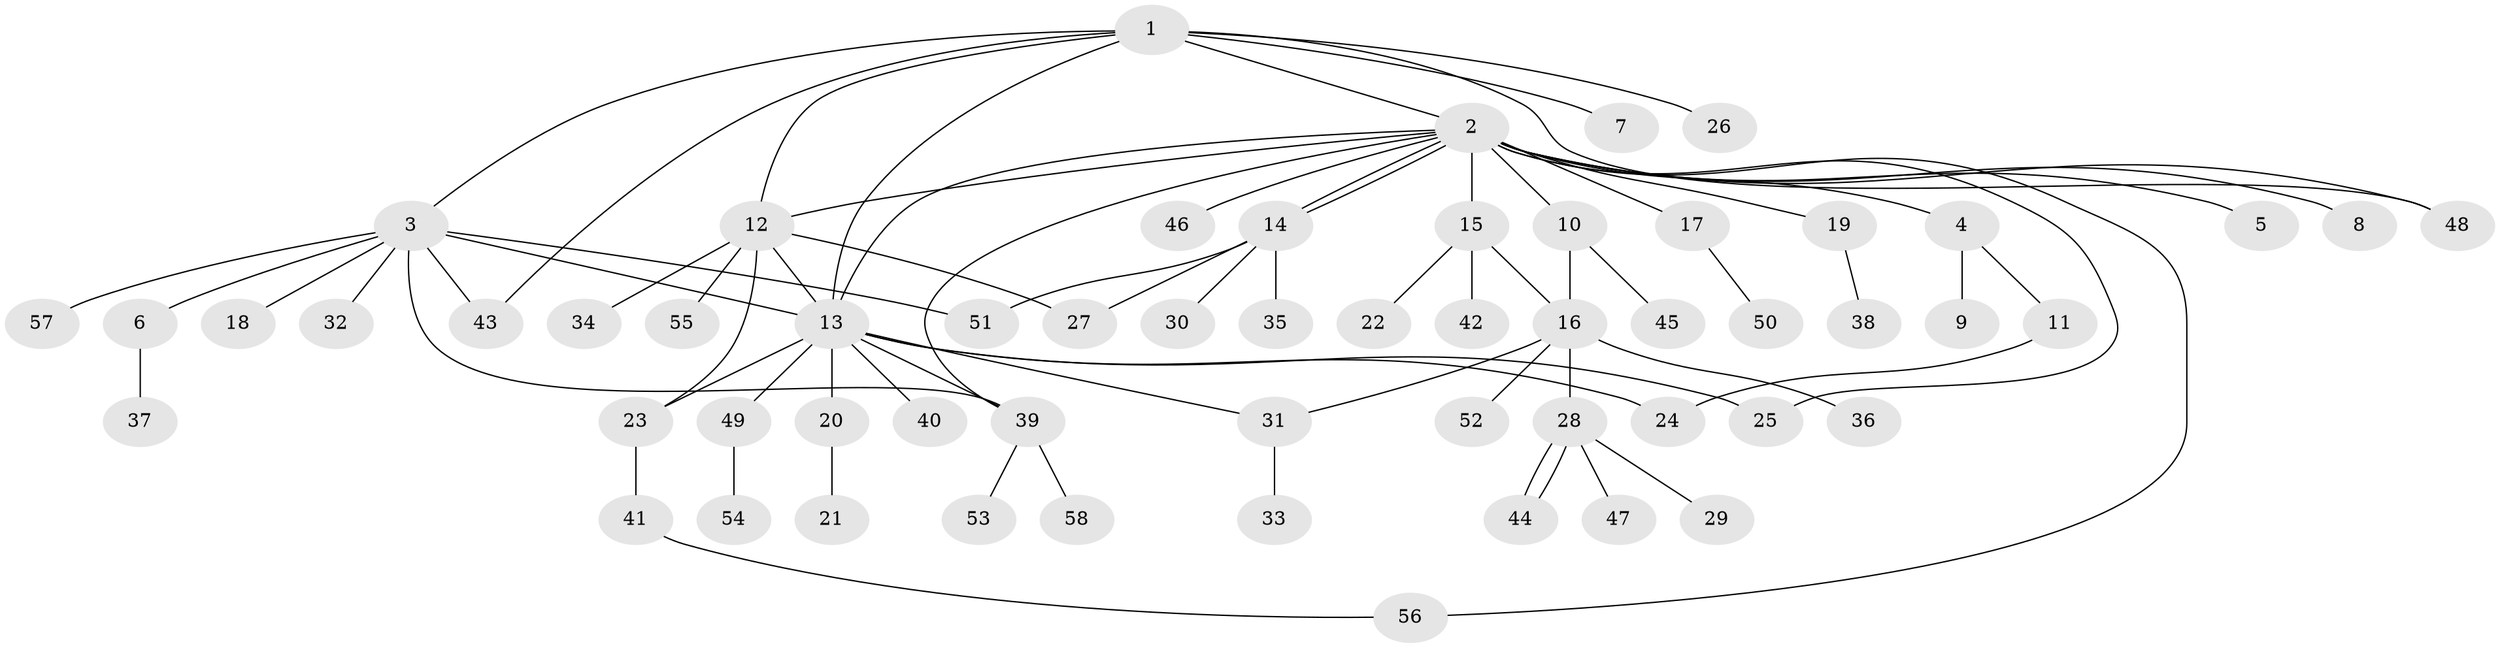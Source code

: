 // Generated by graph-tools (version 1.1) at 2025/14/03/09/25 04:14:32]
// undirected, 58 vertices, 75 edges
graph export_dot {
graph [start="1"]
  node [color=gray90,style=filled];
  1;
  2;
  3;
  4;
  5;
  6;
  7;
  8;
  9;
  10;
  11;
  12;
  13;
  14;
  15;
  16;
  17;
  18;
  19;
  20;
  21;
  22;
  23;
  24;
  25;
  26;
  27;
  28;
  29;
  30;
  31;
  32;
  33;
  34;
  35;
  36;
  37;
  38;
  39;
  40;
  41;
  42;
  43;
  44;
  45;
  46;
  47;
  48;
  49;
  50;
  51;
  52;
  53;
  54;
  55;
  56;
  57;
  58;
  1 -- 2;
  1 -- 3;
  1 -- 7;
  1 -- 12;
  1 -- 13;
  1 -- 26;
  1 -- 43;
  1 -- 48;
  2 -- 4;
  2 -- 5;
  2 -- 8;
  2 -- 10;
  2 -- 12;
  2 -- 13;
  2 -- 14;
  2 -- 14;
  2 -- 15;
  2 -- 17;
  2 -- 19;
  2 -- 25;
  2 -- 39;
  2 -- 46;
  2 -- 48;
  2 -- 56;
  3 -- 6;
  3 -- 13;
  3 -- 18;
  3 -- 32;
  3 -- 39;
  3 -- 43;
  3 -- 51;
  3 -- 57;
  4 -- 9;
  4 -- 11;
  6 -- 37;
  10 -- 16;
  10 -- 45;
  11 -- 24;
  12 -- 13;
  12 -- 23;
  12 -- 27;
  12 -- 34;
  12 -- 55;
  13 -- 20;
  13 -- 23;
  13 -- 24;
  13 -- 25;
  13 -- 31;
  13 -- 39;
  13 -- 40;
  13 -- 49;
  14 -- 27;
  14 -- 30;
  14 -- 35;
  14 -- 51;
  15 -- 16;
  15 -- 22;
  15 -- 42;
  16 -- 28;
  16 -- 31;
  16 -- 36;
  16 -- 52;
  17 -- 50;
  19 -- 38;
  20 -- 21;
  23 -- 41;
  28 -- 29;
  28 -- 44;
  28 -- 44;
  28 -- 47;
  31 -- 33;
  39 -- 53;
  39 -- 58;
  41 -- 56;
  49 -- 54;
}
